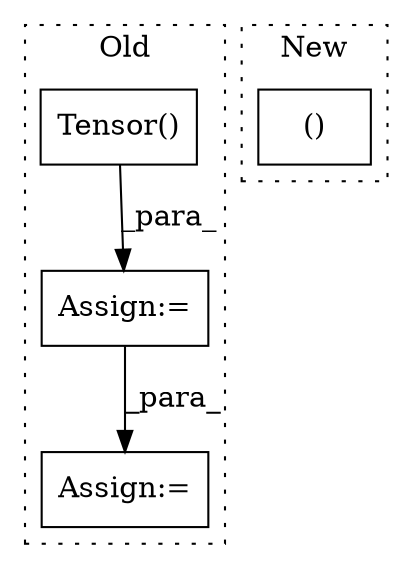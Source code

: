digraph G {
subgraph cluster0 {
1 [label="Tensor()" a="75" s="14376,14395" l="13,1" shape="box"];
3 [label="Assign:=" a="68" s="14373" l="3" shape="box"];
4 [label="Assign:=" a="68" s="14419" l="3" shape="box"];
label = "Old";
style="dotted";
}
subgraph cluster1 {
2 [label="()" a="54" s="12947" l="8" shape="box"];
label = "New";
style="dotted";
}
1 -> 3 [label="_para_"];
3 -> 4 [label="_para_"];
}
